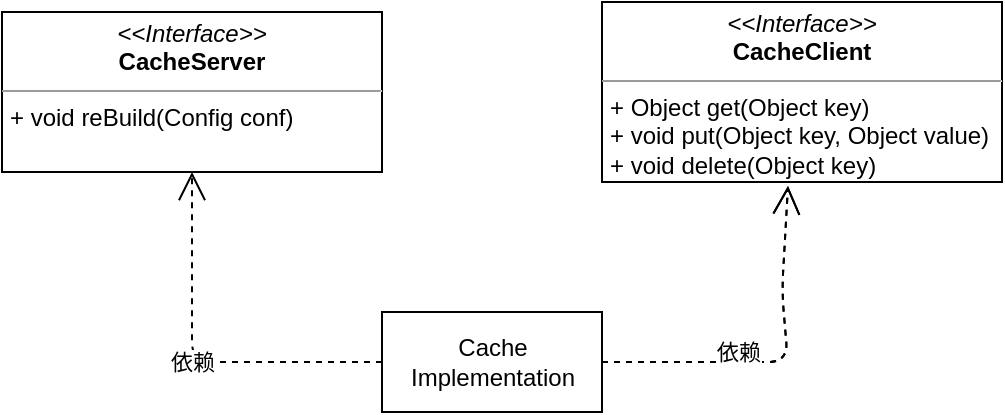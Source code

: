 <mxfile version="13.7.9" type="device"><diagram id="C5RBs43oDa-KdzZeNtuy" name="Page-1"><mxGraphModel dx="1106" dy="830" grid="1" gridSize="10" guides="1" tooltips="1" connect="1" arrows="1" fold="1" page="1" pageScale="1" pageWidth="827" pageHeight="1169" math="0" shadow="0"><root><mxCell id="WIyWlLk6GJQsqaUBKTNV-0"/><mxCell id="WIyWlLk6GJQsqaUBKTNV-1" parent="WIyWlLk6GJQsqaUBKTNV-0"/><mxCell id="HWYgZAFGpTxCwbS8_aj2-4" value="Cache&lt;br&gt;Implementation" style="html=1;" vertex="1" parent="WIyWlLk6GJQsqaUBKTNV-1"><mxGeometry x="360" y="400" width="110" height="50" as="geometry"/></mxCell><mxCell id="HWYgZAFGpTxCwbS8_aj2-6" value="依赖" style="endArrow=open;endSize=12;dashed=1;html=1;entryX=0.5;entryY=1;entryDx=0;entryDy=0;exitX=0;exitY=0.5;exitDx=0;exitDy=0;" edge="1" parent="WIyWlLk6GJQsqaUBKTNV-1" source="HWYgZAFGpTxCwbS8_aj2-4" target="HWYgZAFGpTxCwbS8_aj2-13"><mxGeometry width="160" relative="1" as="geometry"><mxPoint x="370" y="510" as="sourcePoint"/><mxPoint x="265" y="340" as="targetPoint"/><Array as="points"><mxPoint x="265" y="425"/></Array></mxGeometry></mxCell><mxCell id="HWYgZAFGpTxCwbS8_aj2-13" value="&lt;p style=&quot;margin: 0px ; margin-top: 4px ; text-align: center&quot;&gt;&lt;i&gt;&amp;lt;&amp;lt;Interface&amp;gt;&amp;gt;&lt;/i&gt;&lt;br&gt;&lt;b&gt;CacheServer&lt;/b&gt;&lt;/p&gt;&lt;hr size=&quot;1&quot;&gt;&lt;p style=&quot;margin: 0px ; margin-left: 4px&quot;&gt;&lt;span&gt;+ void reBuild(Config conf)&lt;/span&gt;&lt;br&gt;&lt;/p&gt;&lt;p style=&quot;margin: 0px ; margin-left: 4px&quot;&gt;&lt;br&gt;&lt;/p&gt;" style="verticalAlign=top;align=left;overflow=fill;fontSize=12;fontFamily=Helvetica;html=1;" vertex="1" parent="WIyWlLk6GJQsqaUBKTNV-1"><mxGeometry x="170" y="250" width="190" height="80" as="geometry"/></mxCell><mxCell id="HWYgZAFGpTxCwbS8_aj2-14" value="&lt;p style=&quot;margin: 0px ; margin-top: 4px ; text-align: center&quot;&gt;&lt;i&gt;&amp;lt;&amp;lt;Interface&amp;gt;&amp;gt;&lt;/i&gt;&lt;br&gt;&lt;b&gt;CacheClient&lt;/b&gt;&lt;/p&gt;&lt;hr size=&quot;1&quot;&gt;&lt;p style=&quot;margin: 0px ; margin-left: 4px&quot;&gt;&lt;span&gt;+ Object get(Object key)&lt;/span&gt;&lt;br&gt;&lt;/p&gt;&lt;p style=&quot;margin: 0px ; margin-left: 4px&quot;&gt;+ void put(Object key, Object value)&lt;/p&gt;&lt;p style=&quot;margin: 0px ; margin-left: 4px&quot;&gt;+ void delete(Object key)&lt;/p&gt;" style="verticalAlign=top;align=left;overflow=fill;fontSize=12;fontFamily=Helvetica;html=1;" vertex="1" parent="WIyWlLk6GJQsqaUBKTNV-1"><mxGeometry x="470" y="245" width="200" height="90" as="geometry"/></mxCell><mxCell id="HWYgZAFGpTxCwbS8_aj2-15" value="依赖" style="endArrow=open;endSize=12;dashed=1;html=1;exitX=1;exitY=0.5;exitDx=0;exitDy=0;entryX=0.465;entryY=1.022;entryDx=0;entryDy=0;entryPerimeter=0;" edge="1" parent="WIyWlLk6GJQsqaUBKTNV-1" source="HWYgZAFGpTxCwbS8_aj2-4" target="HWYgZAFGpTxCwbS8_aj2-14"><mxGeometry x="-0.256" y="5" width="160" relative="1" as="geometry"><mxPoint x="370" y="435" as="sourcePoint"/><mxPoint x="275" y="340" as="targetPoint"/><Array as="points"><mxPoint x="563" y="425"/><mxPoint x="560" y="390"/></Array><mxPoint as="offset"/></mxGeometry></mxCell><mxCell id="HWYgZAFGpTxCwbS8_aj2-16" value="依赖" style="endArrow=open;endSize=12;dashed=1;html=1;exitX=1;exitY=0.5;exitDx=0;exitDy=0;entryX=0.465;entryY=1.022;entryDx=0;entryDy=0;entryPerimeter=0;" edge="1" parent="WIyWlLk6GJQsqaUBKTNV-1" source="HWYgZAFGpTxCwbS8_aj2-4" target="HWYgZAFGpTxCwbS8_aj2-14"><mxGeometry x="-0.256" y="5" width="160" relative="1" as="geometry"><mxPoint x="470" y="425" as="sourcePoint"/><mxPoint x="563" y="336.98" as="targetPoint"/><Array as="points"><mxPoint x="563" y="425"/><mxPoint x="560" y="390"/></Array><mxPoint as="offset"/></mxGeometry></mxCell></root></mxGraphModel></diagram></mxfile>
